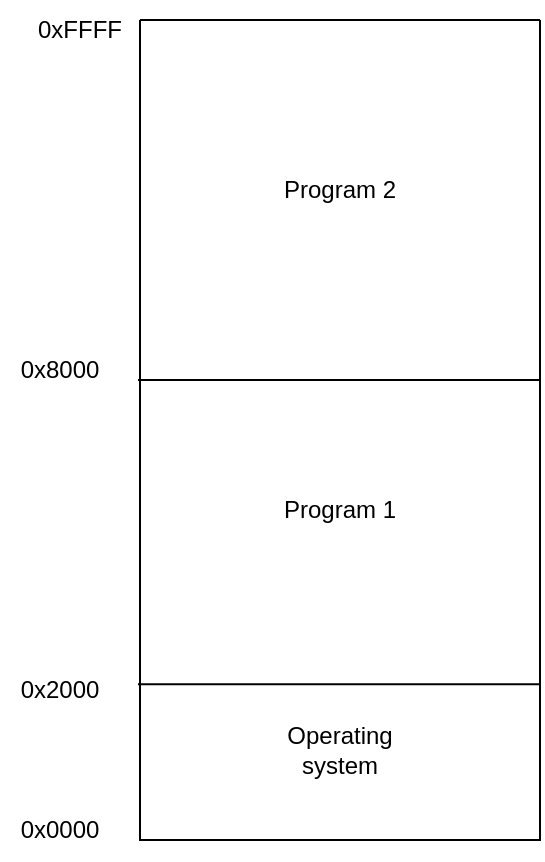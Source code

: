 <mxfile version="20.8.10" type="device"><diagram name="Page-1" id="DyNC0Hl9Ql7wOTWs0TY1"><mxGraphModel dx="1010" dy="738" grid="1" gridSize="10" guides="1" tooltips="1" connect="1" arrows="1" fold="1" page="1" pageScale="1" pageWidth="850" pageHeight="1100" math="0" shadow="0"><root><mxCell id="0"/><mxCell id="1" parent="0"/><mxCell id="bj_5keYsC2xOJQj3L9LU-2" value="" style="swimlane;startSize=0;" vertex="1" parent="1"><mxGeometry x="130" y="190" width="200" height="410" as="geometry"/></mxCell><mxCell id="bj_5keYsC2xOJQj3L9LU-7" value="Operating system" style="text;strokeColor=none;align=center;fillColor=none;html=1;verticalAlign=middle;whiteSpace=wrap;rounded=0;" vertex="1" parent="bj_5keYsC2xOJQj3L9LU-2"><mxGeometry x="70" y="350" width="60" height="30" as="geometry"/></mxCell><mxCell id="bj_5keYsC2xOJQj3L9LU-8" value="" style="endArrow=none;html=1;rounded=0;exitX=-0.005;exitY=0.81;exitDx=0;exitDy=0;exitPerimeter=0;entryX=1;entryY=0.81;entryDx=0;entryDy=0;entryPerimeter=0;" edge="1" parent="bj_5keYsC2xOJQj3L9LU-2"><mxGeometry width="50" height="50" relative="1" as="geometry"><mxPoint x="-1" y="180.0" as="sourcePoint"/><mxPoint x="200" y="180.0" as="targetPoint"/></mxGeometry></mxCell><mxCell id="bj_5keYsC2xOJQj3L9LU-9" value="Program 1" style="text;strokeColor=none;align=center;fillColor=none;html=1;verticalAlign=middle;whiteSpace=wrap;rounded=0;" vertex="1" parent="bj_5keYsC2xOJQj3L9LU-2"><mxGeometry x="70" y="230" width="60" height="30" as="geometry"/></mxCell><mxCell id="bj_5keYsC2xOJQj3L9LU-10" value="Program 2" style="text;strokeColor=none;align=center;fillColor=none;html=1;verticalAlign=middle;whiteSpace=wrap;rounded=0;" vertex="1" parent="bj_5keYsC2xOJQj3L9LU-2"><mxGeometry x="70" y="70" width="60" height="30" as="geometry"/></mxCell><mxCell id="bj_5keYsC2xOJQj3L9LU-3" value="0x0000" style="text;strokeColor=none;align=center;fillColor=none;html=1;verticalAlign=middle;whiteSpace=wrap;rounded=0;" vertex="1" parent="1"><mxGeometry x="60" y="580" width="60" height="30" as="geometry"/></mxCell><mxCell id="bj_5keYsC2xOJQj3L9LU-4" value="0xFFFF" style="text;strokeColor=none;align=center;fillColor=none;html=1;verticalAlign=middle;whiteSpace=wrap;rounded=0;" vertex="1" parent="1"><mxGeometry x="70" y="180" width="60" height="30" as="geometry"/></mxCell><mxCell id="bj_5keYsC2xOJQj3L9LU-6" value="" style="endArrow=none;html=1;rounded=0;exitX=-0.005;exitY=0.81;exitDx=0;exitDy=0;exitPerimeter=0;entryX=1;entryY=0.81;entryDx=0;entryDy=0;entryPerimeter=0;" edge="1" parent="1" source="bj_5keYsC2xOJQj3L9LU-2" target="bj_5keYsC2xOJQj3L9LU-2"><mxGeometry width="50" height="50" relative="1" as="geometry"><mxPoint x="400" y="410" as="sourcePoint"/><mxPoint x="450" y="360" as="targetPoint"/></mxGeometry></mxCell><mxCell id="bj_5keYsC2xOJQj3L9LU-11" value="0x2000" style="text;strokeColor=none;align=center;fillColor=none;html=1;verticalAlign=middle;whiteSpace=wrap;rounded=0;" vertex="1" parent="1"><mxGeometry x="60" y="510" width="60" height="30" as="geometry"/></mxCell><mxCell id="bj_5keYsC2xOJQj3L9LU-12" value="0x8000" style="text;strokeColor=none;align=center;fillColor=none;html=1;verticalAlign=middle;whiteSpace=wrap;rounded=0;" vertex="1" parent="1"><mxGeometry x="60" y="350" width="60" height="30" as="geometry"/></mxCell></root></mxGraphModel></diagram></mxfile>